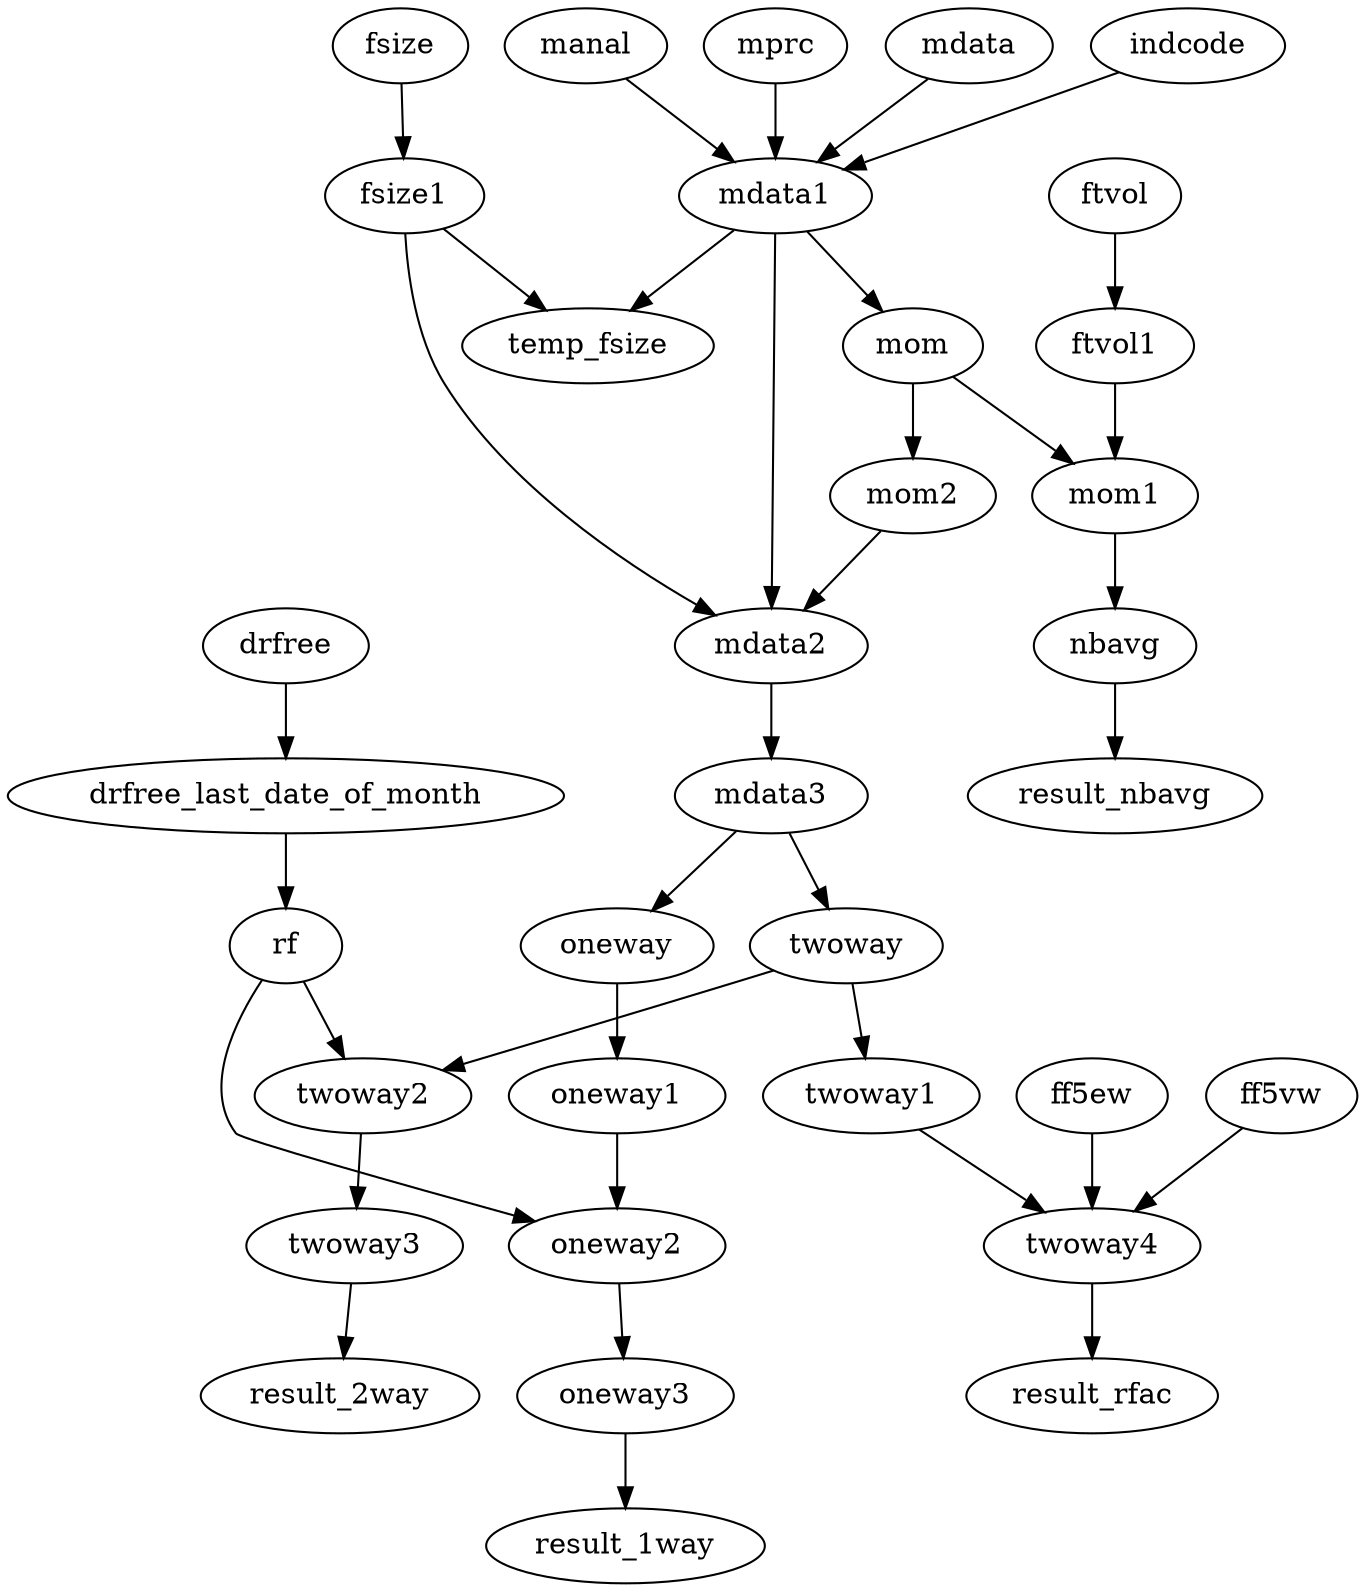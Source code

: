 digraph {
	drfree [label=drfree]
	drfree -> drfree_last_date_of_month
	drfree_last_date_of_month [label=drfree_last_date_of_month]
	drfree_last_date_of_month -> rf
	mdata [label=mdata]
	mdata -> mdata1
	indcode [label=indcode]
	indcode -> mdata1
	manal [label=manal]
	manal -> mdata1
	mprc [label=mprc]
	mprc -> mdata1
	mdata1 [label=mdata1]
	mdata1 -> mdata2
	mdata1 -> temp_fsize
	mdata1 -> mom
	ftvol [label=ftvol]
	ftvol -> ftvol1
	mom [label=mom]
	mom -> mom1
	mom -> mom2
	ftvol1 [label=ftvol1]
	ftvol1 -> mom1
	mom1 [label=mom1]
	mom1 -> nbavg
	nbavg [label=nbavg]
	nbavg -> result_nbavg
	fsize [label=fsize]
	fsize -> fsize1
	fsize1 [label=fsize1]
	fsize1 -> mdata2
	fsize1 -> temp_fsize
	mom2 [label=mom2]
	mom2 -> mdata2
	mdata2 [label=mdata2]
	mdata2 -> mdata3
	mdata3 [label=mdata3]
	mdata3 -> oneway
	mdata3 -> twoway
	oneway [label=oneway]
	oneway -> oneway1
	oneway1 [label=oneway1]
	oneway1 -> oneway2
	rf [label=rf]
	rf -> oneway2
	rf -> twoway2
	oneway2 [label=oneway2]
	oneway2 -> oneway3
	oneway3 [label=oneway3]
	oneway3 -> result_1way
	twoway [label=twoway]
	twoway -> twoway2
	twoway -> twoway1
	twoway2 [label=twoway2]
	twoway2 -> twoway3
	twoway3 [label=twoway3]
	twoway3 -> result_2way
	twoway1 [label=twoway1]
	twoway1 -> twoway4
	ff5ew [label=ff5ew]
	ff5ew -> twoway4
	ff5vw [label=ff5vw]
	ff5vw -> twoway4
	twoway4 [label=twoway4]
	twoway4 -> result_rfac
}
